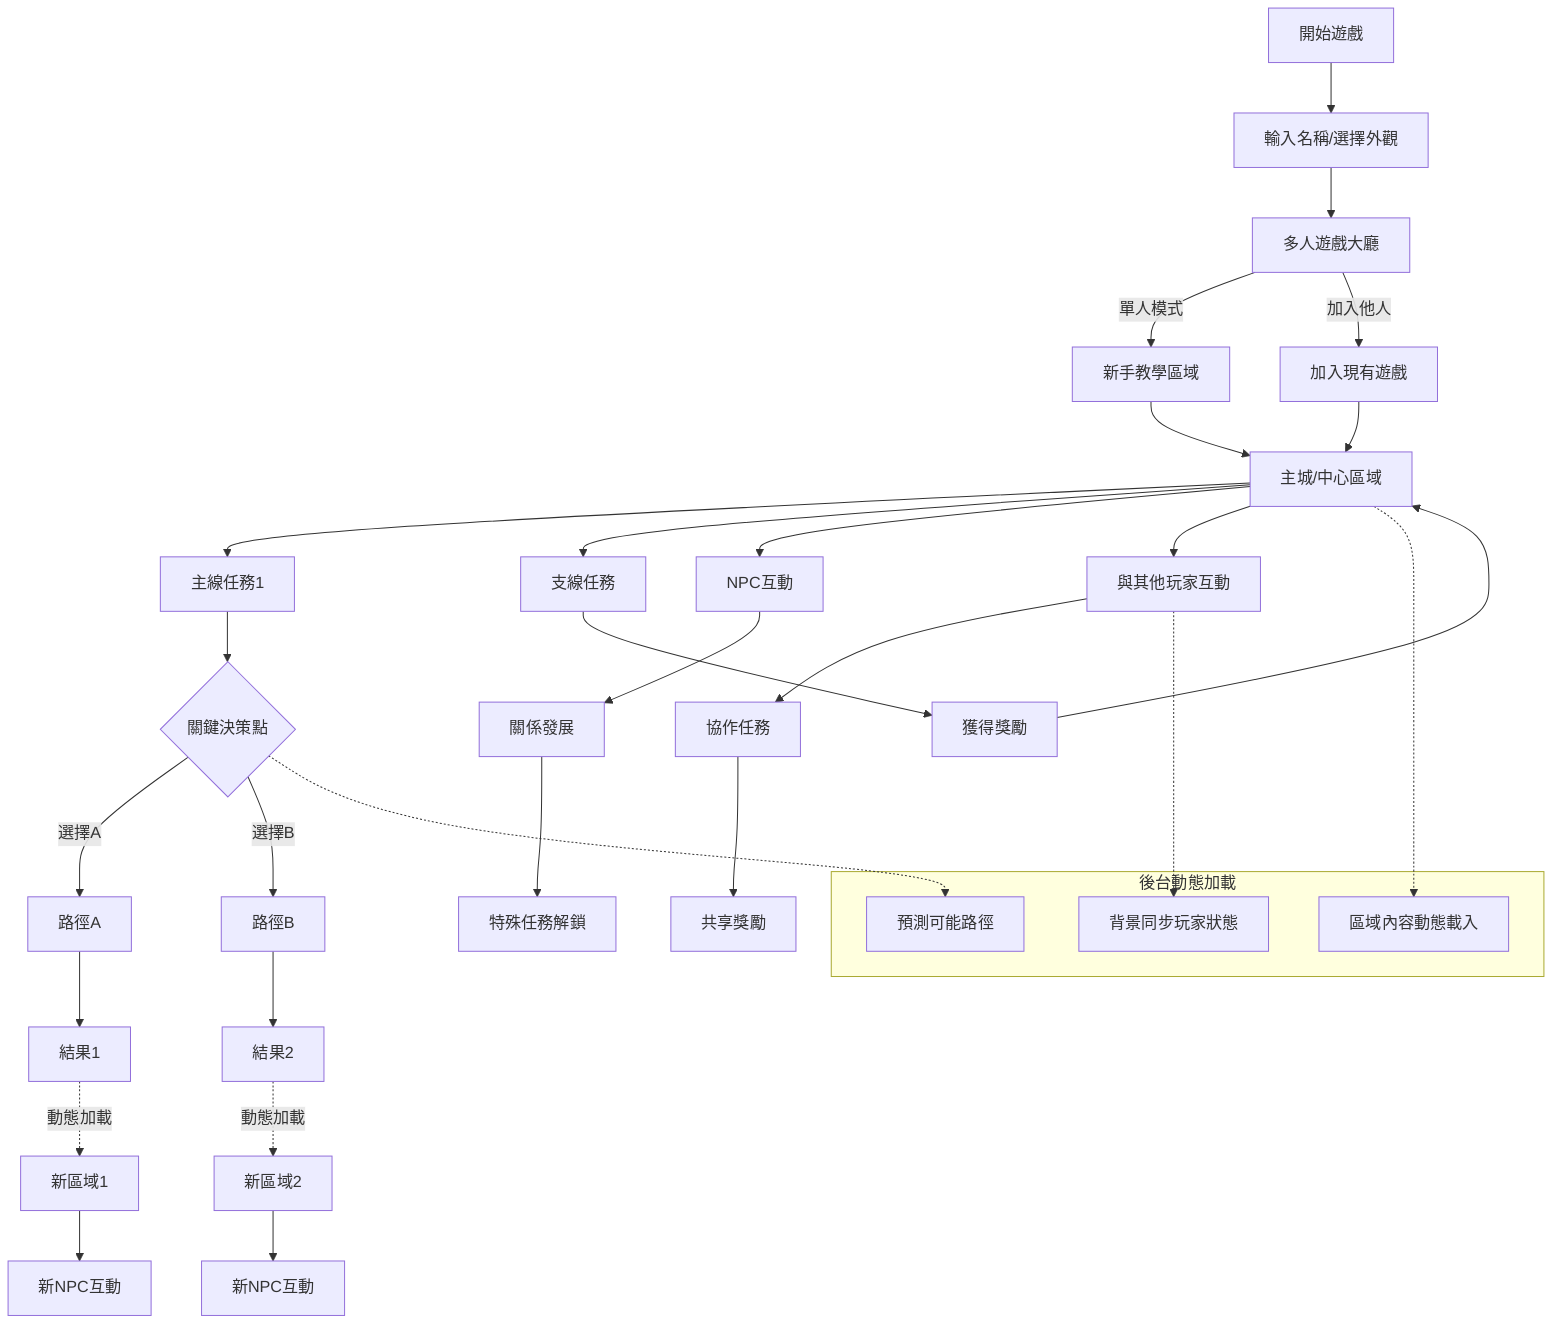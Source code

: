 flowchart TD
    Start[開始遊戲] --> PlayerInfo[輸入名稱/選擇外觀]
    PlayerInfo --> Lobby[多人遊戲大廳]
    
    Lobby -->|單人模式| Tutorial[新手教學區域]
    Lobby -->|加入他人| JoinGame[加入現有遊戲]
    
    Tutorial --> MainHub[主城/中心區域]
    JoinGame --> MainHub
    
    MainHub --> Quest1[主線任務1]
    MainHub --> SideQuest[支線任務]
    MainHub --> NPCInteraction[NPC互動]
    MainHub --> PlayerInteract[與其他玩家互動]
    
    Quest1 --> Decision{關鍵決策點}
    Decision -->|選擇A| PathA[路徑A]
    Decision -->|選擇B| PathB[路徑B]
    
    PathA --> Consequence1[結果1]
    PathB --> Consequence2[結果2]
    
    Consequence1 -.->|動態加載| NextArea1[新區域1]
    Consequence2 -.->|動態加載| NextArea2[新區域2]
    
    NPCInteraction --> Relationship[關係發展]
    Relationship --> SpecialQuest[特殊任務解鎖]
    
    PlayerInteract --> Collaboration[協作任務]
    Collaboration --> SharedReward[共享獎勵]
    
    SideQuest --> Reward[獲得獎勵]
    Reward --> MainHub
    
    NextArea1 --> NewNPCs1[新NPC互動]
    NextArea2 --> NewNPCs2[新NPC互動]
    
    subgraph 後台動態加載
        DynamicLoad[區域內容動態載入]
        ResourcePredict[預測可能路徑]
        BackgroundSync[背景同步玩家狀態]
    end
    
    MainHub -.-> DynamicLoad
    Decision -.-> ResourcePredict
    PlayerInteract -.-> BackgroundSync
